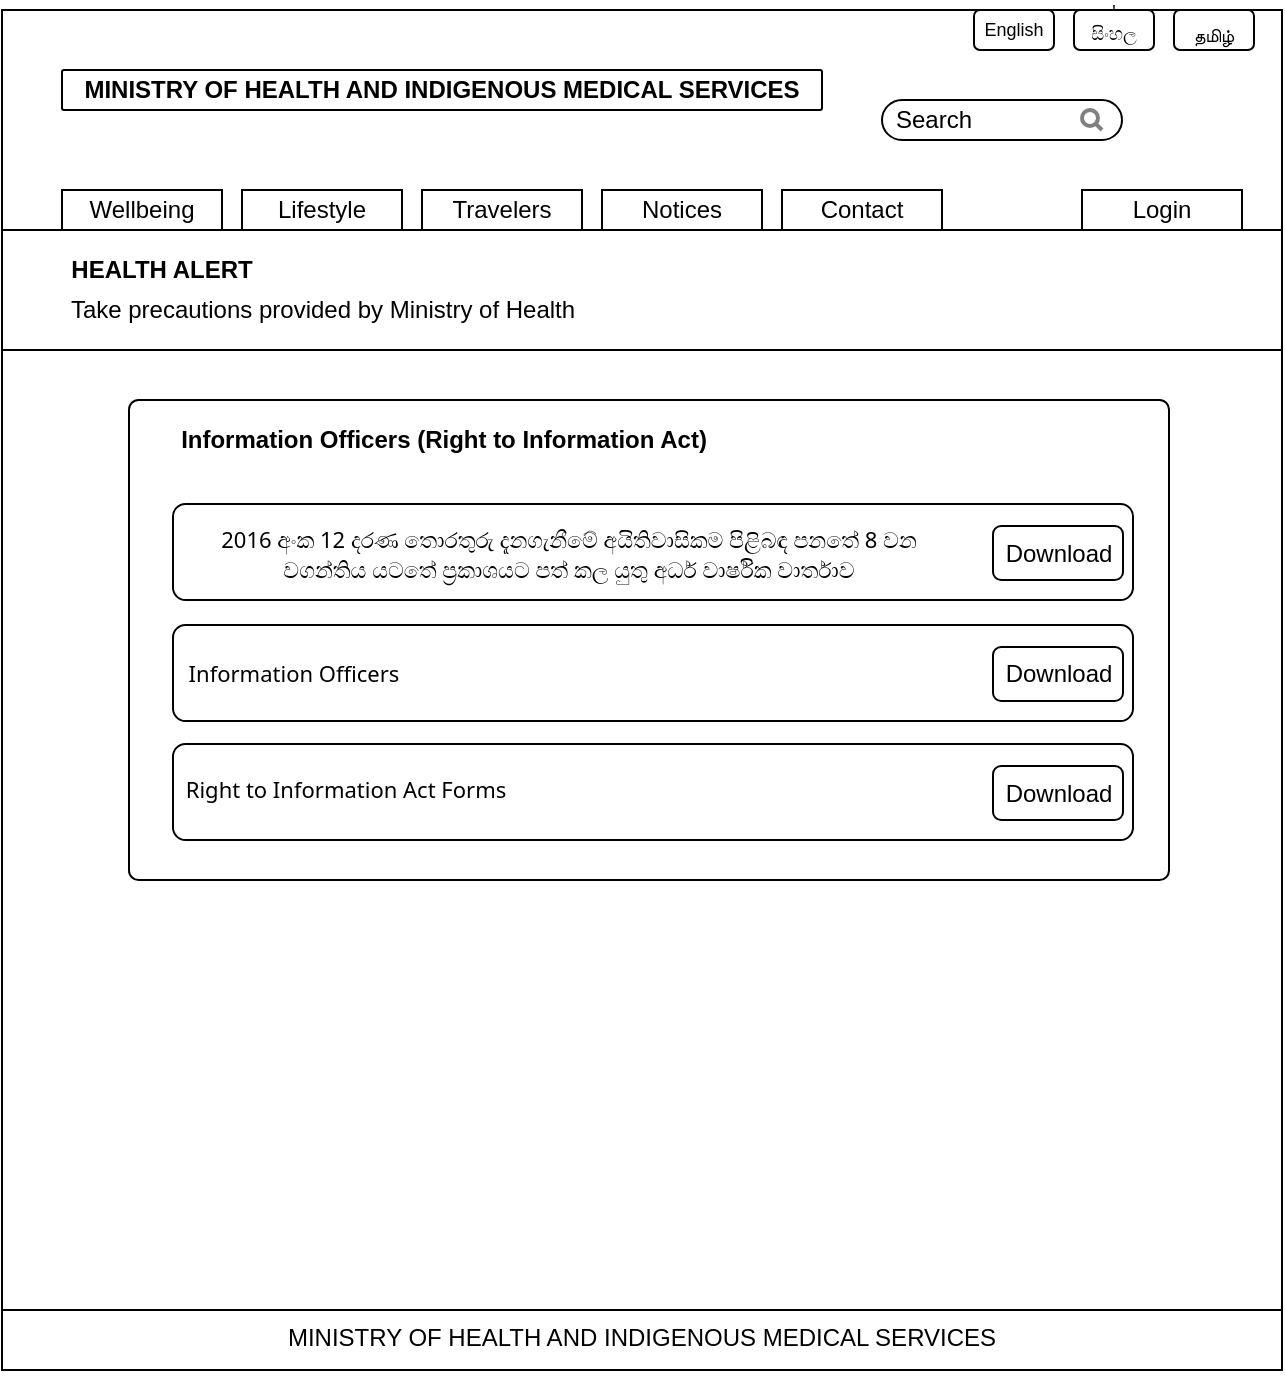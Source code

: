 <mxfile version="12.2.2" type="device" pages="1"><diagram id="pAro4qgah8YRrxpEvKSt" name="Page-1"><mxGraphModel dx="372" dy="792" grid="1" gridSize="10" guides="1" tooltips="1" connect="1" arrows="1" fold="1" page="1" pageScale="1" pageWidth="700" pageHeight="720" math="0" shadow="0"><root><mxCell id="0"/><mxCell id="1" parent="0"/><mxCell id="966Yoe5IHG_8QMefEMp9-2" value="" style="rounded=0;whiteSpace=wrap;html=1;strokeColor=#000000;fontColor=#000000;" vertex="1" parent="1"><mxGeometry x="730" y="19" width="640" height="680" as="geometry"/></mxCell><mxCell id="966Yoe5IHG_8QMefEMp9-3" value="" style="rounded=0;whiteSpace=wrap;html=1;" vertex="1" parent="1"><mxGeometry x="730" y="19" width="640" height="110" as="geometry"/></mxCell><mxCell id="966Yoe5IHG_8QMefEMp9-4" value="" style="rounded=1;whiteSpace=wrap;html=1;arcSize=5;" vertex="1" parent="1"><mxGeometry x="760" y="49" width="380" height="20" as="geometry"/></mxCell><mxCell id="966Yoe5IHG_8QMefEMp9-5" value="&lt;b&gt;MINISTRY OF HEALTH AND INDIGENOUS MEDICAL SERVICES&lt;/b&gt;" style="text;html=1;strokeColor=none;fillColor=none;align=center;verticalAlign=middle;whiteSpace=wrap;rounded=0;" vertex="1" parent="1"><mxGeometry x="760" y="49" width="380" height="20" as="geometry"/></mxCell><mxCell id="966Yoe5IHG_8QMefEMp9-6" value="" style="rounded=0;whiteSpace=wrap;html=1;" vertex="1" parent="1"><mxGeometry x="760" y="109" width="80" height="20" as="geometry"/></mxCell><mxCell id="966Yoe5IHG_8QMefEMp9-7" value="Wellbeing" style="text;html=1;strokeColor=none;fillColor=none;align=center;verticalAlign=middle;whiteSpace=wrap;rounded=0;" vertex="1" parent="1"><mxGeometry x="780" y="109" width="40" height="20" as="geometry"/></mxCell><mxCell id="966Yoe5IHG_8QMefEMp9-8" value="" style="rounded=0;whiteSpace=wrap;html=1;" vertex="1" parent="1"><mxGeometry x="850" y="109" width="80" height="20" as="geometry"/></mxCell><mxCell id="966Yoe5IHG_8QMefEMp9-9" value="Lifestyle" style="text;html=1;strokeColor=none;fillColor=none;align=center;verticalAlign=middle;whiteSpace=wrap;rounded=0;" vertex="1" parent="1"><mxGeometry x="870" y="109" width="40" height="20" as="geometry"/></mxCell><mxCell id="966Yoe5IHG_8QMefEMp9-10" value="" style="rounded=0;whiteSpace=wrap;html=1;" vertex="1" parent="1"><mxGeometry x="940" y="109" width="80" height="20" as="geometry"/></mxCell><mxCell id="966Yoe5IHG_8QMefEMp9-11" value="Travelers" style="text;html=1;strokeColor=none;fillColor=none;align=center;verticalAlign=middle;whiteSpace=wrap;rounded=0;" vertex="1" parent="1"><mxGeometry x="960" y="109" width="40" height="20" as="geometry"/></mxCell><mxCell id="966Yoe5IHG_8QMefEMp9-12" value="" style="rounded=0;whiteSpace=wrap;html=1;" vertex="1" parent="1"><mxGeometry x="1030" y="109" width="80" height="20" as="geometry"/></mxCell><mxCell id="966Yoe5IHG_8QMefEMp9-13" value="Notices" style="text;html=1;strokeColor=none;fillColor=none;align=center;verticalAlign=middle;whiteSpace=wrap;rounded=0;" vertex="1" parent="1"><mxGeometry x="1050" y="109" width="40" height="20" as="geometry"/></mxCell><mxCell id="966Yoe5IHG_8QMefEMp9-14" value="" style="rounded=0;whiteSpace=wrap;html=1;" vertex="1" parent="1"><mxGeometry x="1120" y="109" width="80" height="20" as="geometry"/></mxCell><mxCell id="966Yoe5IHG_8QMefEMp9-15" value="Contact" style="text;html=1;strokeColor=none;fillColor=none;align=center;verticalAlign=middle;whiteSpace=wrap;rounded=0;" vertex="1" parent="1"><mxGeometry x="1140" y="109" width="40" height="20" as="geometry"/></mxCell><mxCell id="966Yoe5IHG_8QMefEMp9-16" value="" style="rounded=0;whiteSpace=wrap;html=1;" vertex="1" parent="1"><mxGeometry x="1270" y="109" width="80" height="20" as="geometry"/></mxCell><mxCell id="966Yoe5IHG_8QMefEMp9-17" value="Login" style="text;html=1;strokeColor=none;fillColor=none;align=center;verticalAlign=middle;whiteSpace=wrap;rounded=0;" vertex="1" parent="1"><mxGeometry x="1290" y="109" width="40" height="20" as="geometry"/></mxCell><mxCell id="966Yoe5IHG_8QMefEMp9-18" value="" style="rounded=1;whiteSpace=wrap;html=1;arcSize=50;" vertex="1" parent="1"><mxGeometry x="1170" y="64" width="120" height="20" as="geometry"/></mxCell><mxCell id="966Yoe5IHG_8QMefEMp9-19" value="" style="html=1;verticalLabelPosition=bottom;align=center;labelBackgroundColor=#ffffff;verticalAlign=top;strokeWidth=2;strokeColor=#808080;shadow=0;dashed=0;shape=mxgraph.ios7.icons.looking_glass;glass=0;comic=0;" vertex="1" parent="1"><mxGeometry x="1270" y="69" width="10" height="10" as="geometry"/></mxCell><mxCell id="966Yoe5IHG_8QMefEMp9-20" value="Search" style="text;html=1;strokeColor=none;fillColor=none;align=center;verticalAlign=middle;whiteSpace=wrap;rounded=0;shadow=0;glass=0;comic=0;" vertex="1" parent="1"><mxGeometry x="1176" y="64" width="40" height="20" as="geometry"/></mxCell><mxCell id="966Yoe5IHG_8QMefEMp9-21" value="English" style="rounded=1;whiteSpace=wrap;html=1;shadow=0;glass=0;comic=0;strokeColor=#000000;fontSize=9;fontColor=#000000;" vertex="1" parent="1"><mxGeometry x="1216" y="19" width="40" height="20" as="geometry"/></mxCell><mxCell id="966Yoe5IHG_8QMefEMp9-22" value="'&lt;br style=&quot;white-space: normal; font-size: 9px;&quot;&gt;&lt;span style=&quot;font-family: arial, sans-serif; text-align: left; white-space: pre-wrap; font-size: 9px;&quot;&gt;සිංහල&lt;/span&gt;" style="rounded=1;whiteSpace=wrap;html=1;shadow=0;glass=0;comic=0;strokeColor=#000000;perimeterSpacing=0;strokeWidth=1;verticalAlign=bottom;fontSize=9;fontColor=#000000;" vertex="1" parent="1"><mxGeometry x="1266" y="19" width="40" height="20" as="geometry"/></mxCell><mxCell id="966Yoe5IHG_8QMefEMp9-23" value="&lt;br style=&quot;font-size: 9px;&quot;&gt;&lt;span style=&quot;font-family: arial, sans-serif; text-align: left; white-space: pre-wrap; font-size: 9px;&quot;&gt;தமிழ்&lt;/span&gt;" style="rounded=1;whiteSpace=wrap;html=1;shadow=0;glass=0;comic=0;strokeColor=#000000;perimeterSpacing=0;strokeWidth=1;verticalAlign=bottom;fontSize=9;spacing=1;fontColor=#000000;" vertex="1" parent="1"><mxGeometry x="1316" y="19" width="40" height="20" as="geometry"/></mxCell><mxCell id="966Yoe5IHG_8QMefEMp9-24" value="" style="rounded=0;whiteSpace=wrap;html=1;strokeColor=#000000;fontColor=#000000;" vertex="1" parent="1"><mxGeometry x="730" y="669" width="640" height="30" as="geometry"/></mxCell><mxCell id="966Yoe5IHG_8QMefEMp9-25" value="&lt;div&gt;MINISTRY OF HEALTH AND INDIGENOUS MEDICAL SERVICES&lt;/div&gt;&lt;div&gt;&lt;br&gt;&lt;/div&gt;" style="text;html=1;strokeColor=none;fillColor=none;align=center;verticalAlign=middle;whiteSpace=wrap;rounded=0;fontColor=#000000;" vertex="1" parent="1"><mxGeometry x="855" y="680" width="390" height="20" as="geometry"/></mxCell><mxCell id="966Yoe5IHG_8QMefEMp9-26" value="" style="rounded=1;whiteSpace=wrap;html=1;strokeColor=#000000;fontColor=#000000;arcSize=2;" vertex="1" parent="1"><mxGeometry x="793.5" y="214" width="520" height="240" as="geometry"/></mxCell><mxCell id="966Yoe5IHG_8QMefEMp9-27" value="&lt;b&gt;Information Officers (Right to Information Act)&lt;/b&gt;" style="text;html=1;strokeColor=none;fillColor=none;align=center;verticalAlign=middle;whiteSpace=wrap;rounded=0;fontColor=#000000;" vertex="1" parent="1"><mxGeometry x="780.5" y="224" width="340" height="20" as="geometry"/></mxCell><mxCell id="966Yoe5IHG_8QMefEMp9-28" value="" style="rounded=0;whiteSpace=wrap;html=1;strokeColor=#000000;fontColor=#000000;" vertex="1" parent="1"><mxGeometry x="730" y="129" width="640" height="60" as="geometry"/></mxCell><mxCell id="966Yoe5IHG_8QMefEMp9-29" value="&lt;b&gt;HEALTH ALERT&lt;/b&gt;" style="text;html=1;strokeColor=none;fillColor=none;align=center;verticalAlign=middle;whiteSpace=wrap;rounded=0;fontColor=#000000;" vertex="1" parent="1"><mxGeometry x="750" y="139" width="120" height="20" as="geometry"/></mxCell><mxCell id="966Yoe5IHG_8QMefEMp9-30" value="Take precautions provided by Ministry of Health" style="text;html=1;strokeColor=none;fillColor=none;align=center;verticalAlign=middle;whiteSpace=wrap;rounded=0;fontColor=#000000;" vertex="1" parent="1"><mxGeometry x="744.5" y="159" width="291" height="20" as="geometry"/></mxCell><mxCell id="966Yoe5IHG_8QMefEMp9-31" value="" style="rounded=1;whiteSpace=wrap;html=1;strokeColor=#000000;fontColor=#000000;arcSize=13;" vertex="1" parent="1"><mxGeometry x="815.5" y="266" width="480" height="48" as="geometry"/></mxCell><mxCell id="966Yoe5IHG_8QMefEMp9-32" value="Download" style="rounded=1;whiteSpace=wrap;html=1;strokeColor=#000000;fontColor=#000000;" vertex="1" parent="1"><mxGeometry x="1225.5" y="277" width="65" height="27" as="geometry"/></mxCell><mxCell id="966Yoe5IHG_8QMefEMp9-33" value="&lt;span style=&quot;font-family: &amp;#34;noto sans&amp;#34; , sans-serif ; font-size: 11px&quot;&gt;2016 අංක 12 දරණ ‍තොරතුරු දැනගැනී‍මේ අයිතිවාසිකම පිළිබඳ පන‍තේ 8 වන වගන්තිය යට‍තේ ප්‍රකාශයට පත් කල යුතු අර්ධ වාර්ෂික වාර්තාව&lt;/span&gt;" style="text;html=1;strokeColor=none;fillColor=none;align=center;verticalAlign=middle;whiteSpace=wrap;rounded=0;fontColor=#000000;" vertex="1" parent="1"><mxGeometry x="825.5" y="280.5" width="375" height="20" as="geometry"/></mxCell><mxCell id="966Yoe5IHG_8QMefEMp9-34" value="" style="rounded=1;whiteSpace=wrap;html=1;strokeColor=#000000;fontColor=#000000;arcSize=13;" vertex="1" parent="1"><mxGeometry x="815.5" y="326.5" width="480" height="48" as="geometry"/></mxCell><mxCell id="966Yoe5IHG_8QMefEMp9-35" value="Download" style="rounded=1;whiteSpace=wrap;html=1;strokeColor=#000000;fontColor=#000000;" vertex="1" parent="1"><mxGeometry x="1225.5" y="337.5" width="65" height="27" as="geometry"/></mxCell><mxCell id="966Yoe5IHG_8QMefEMp9-36" value="&lt;span style=&quot;font-family: &amp;#34;noto sans&amp;#34; , sans-serif ; font-size: 11px&quot;&gt;Information Officers&lt;/span&gt;" style="text;html=1;strokeColor=none;fillColor=none;align=center;verticalAlign=middle;whiteSpace=wrap;rounded=0;fontColor=#000000;" vertex="1" parent="1"><mxGeometry x="780.5" y="341" width="190" height="20" as="geometry"/></mxCell><mxCell id="966Yoe5IHG_8QMefEMp9-37" value="" style="rounded=1;whiteSpace=wrap;html=1;strokeColor=#000000;fontColor=#000000;arcSize=13;" vertex="1" parent="1"><mxGeometry x="815.5" y="386" width="480" height="48" as="geometry"/></mxCell><mxCell id="966Yoe5IHG_8QMefEMp9-38" value="Download" style="rounded=1;whiteSpace=wrap;html=1;strokeColor=#000000;fontColor=#000000;" vertex="1" parent="1"><mxGeometry x="1225.5" y="397" width="65" height="27" as="geometry"/></mxCell><mxCell id="966Yoe5IHG_8QMefEMp9-39" value="&lt;span style=&quot;font-family: &amp;#34;noto sans&amp;#34; , sans-serif ; font-size: 11px&quot;&gt;Right to Information Act Forms&lt;/span&gt;" style="text;html=1;strokeColor=none;fillColor=none;align=center;verticalAlign=middle;whiteSpace=wrap;rounded=0;fontColor=#000000;" vertex="1" parent="1"><mxGeometry x="806.5" y="399" width="190" height="20" as="geometry"/></mxCell></root></mxGraphModel></diagram></mxfile>